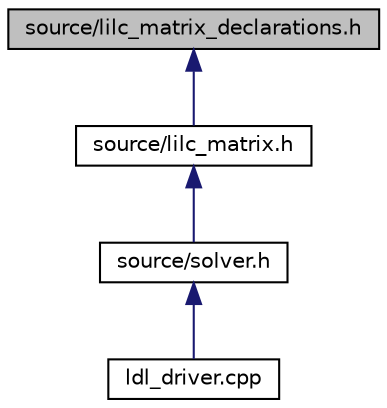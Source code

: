 digraph G
{
  edge [fontname="Helvetica",fontsize="10",labelfontname="Helvetica",labelfontsize="10"];
  node [fontname="Helvetica",fontsize="10",shape=record];
  Node1 [label="source/lilc_matrix_declarations.h",height=0.2,width=0.4,color="black", fillcolor="grey75", style="filled" fontcolor="black"];
  Node1 -> Node2 [dir="back",color="midnightblue",fontsize="10",style="solid",fontname="Helvetica"];
  Node2 [label="source/lilc_matrix.h",height=0.2,width=0.4,color="black", fillcolor="white", style="filled",URL="$lilc__matrix_8h.html"];
  Node2 -> Node3 [dir="back",color="midnightblue",fontsize="10",style="solid",fontname="Helvetica"];
  Node3 [label="source/solver.h",height=0.2,width=0.4,color="black", fillcolor="white", style="filled",URL="$solver_8h.html"];
  Node3 -> Node4 [dir="back",color="midnightblue",fontsize="10",style="solid",fontname="Helvetica"];
  Node4 [label="ldl_driver.cpp",height=0.2,width=0.4,color="black", fillcolor="white", style="filled",URL="$ldl__driver_8cpp.html"];
}

